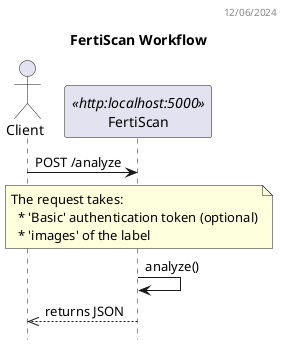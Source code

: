 @startuml FertiScan Sequence Diagram
header 12/06/2024

title FertiScan Workflow
hide empty members
hide footbox

actor "Client" as C
participant FertiScan as F <<http:localhost:5000>>

C -> F: POST /analyze
note over F
  The request takes:
    * 'Basic' authentication token (optional)
    * 'images' of the label
end note
F -> F: analyze()  
C <<-- F: returns JSON
@enduml
